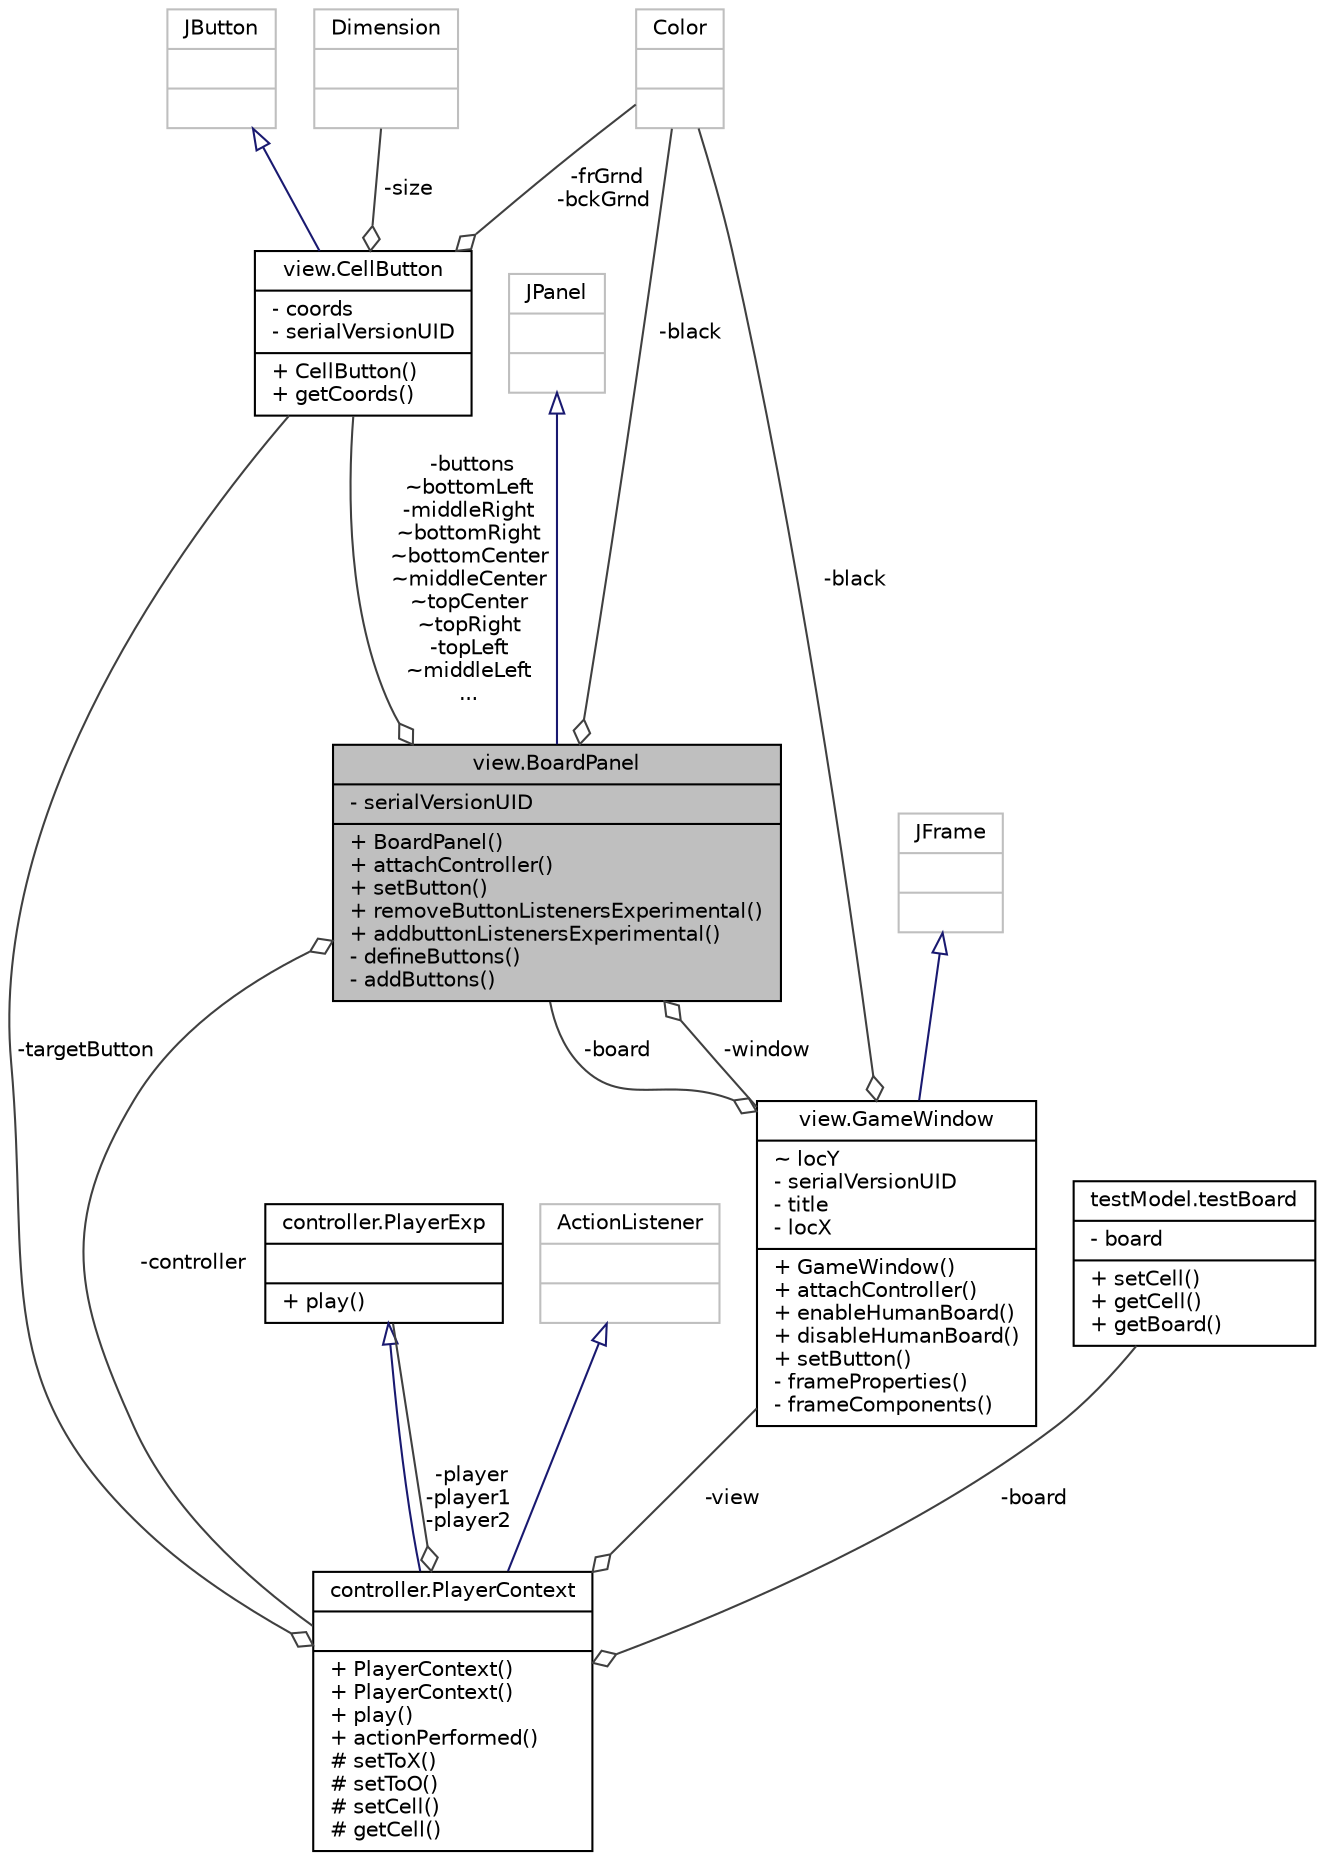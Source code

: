 digraph "view.BoardPanel"
{
  edge [fontname="Helvetica",fontsize="10",labelfontname="Helvetica",labelfontsize="10"];
  node [fontname="Helvetica",fontsize="10",shape=record];
  Node1 [label="{view.BoardPanel\n|- serialVersionUID\l|+ BoardPanel()\l+ attachController()\l+ setButton()\l+ removeButtonListenersExperimental()\l+ addbuttonListenersExperimental()\l- defineButtons()\l- addButtons()\l}",height=0.2,width=0.4,color="black", fillcolor="grey75", style="filled" fontcolor="black"];
  Node2 -> Node1 [dir="back",color="midnightblue",fontsize="10",style="solid",arrowtail="onormal",fontname="Helvetica"];
  Node2 [label="{JPanel\n||}",height=0.2,width=0.4,color="grey75", fillcolor="white", style="filled"];
  Node3 -> Node1 [color="grey25",fontsize="10",style="solid",label=" -buttons\n~bottomLeft\n-middleRight\n~bottomRight\n~bottomCenter\n~middleCenter\n~topCenter\n~topRight\n-topLeft\n~middleLeft\n..." ,arrowhead="odiamond",fontname="Helvetica"];
  Node3 [label="{view.CellButton\n|- coords\l- serialVersionUID\l|+ CellButton()\l+ getCoords()\l}",height=0.2,width=0.4,color="black", fillcolor="white", style="filled",URL="$classview_1_1_cell_button.html"];
  Node4 -> Node3 [dir="back",color="midnightblue",fontsize="10",style="solid",arrowtail="onormal",fontname="Helvetica"];
  Node4 [label="{JButton\n||}",height=0.2,width=0.4,color="grey75", fillcolor="white", style="filled"];
  Node5 -> Node3 [color="grey25",fontsize="10",style="solid",label=" -frGrnd\n-bckGrnd" ,arrowhead="odiamond",fontname="Helvetica"];
  Node5 [label="{Color\n||}",height=0.2,width=0.4,color="grey75", fillcolor="white", style="filled"];
  Node6 -> Node3 [color="grey25",fontsize="10",style="solid",label=" -size" ,arrowhead="odiamond",fontname="Helvetica"];
  Node6 [label="{Dimension\n||}",height=0.2,width=0.4,color="grey75", fillcolor="white", style="filled"];
  Node7 -> Node1 [color="grey25",fontsize="10",style="solid",label=" -controller" ,arrowhead="odiamond",fontname="Helvetica"];
  Node7 [label="{controller.PlayerContext\n||+ PlayerContext()\l+ PlayerContext()\l+ play()\l+ actionPerformed()\l# setToX()\l# setToO()\l# setCell()\l# getCell()\l}",height=0.2,width=0.4,color="black", fillcolor="white", style="filled",URL="$classcontroller_1_1_player_context.html"];
  Node8 -> Node7 [dir="back",color="midnightblue",fontsize="10",style="solid",arrowtail="onormal",fontname="Helvetica"];
  Node8 [label="{controller.PlayerExp\n||+ play()\l}",height=0.2,width=0.4,color="black", fillcolor="white", style="filled",URL="$interfacecontroller_1_1_player_exp.html"];
  Node9 -> Node7 [dir="back",color="midnightblue",fontsize="10",style="solid",arrowtail="onormal",fontname="Helvetica"];
  Node9 [label="{ActionListener\n||}",height=0.2,width=0.4,color="grey75", fillcolor="white", style="filled"];
  Node3 -> Node7 [color="grey25",fontsize="10",style="solid",label=" -targetButton" ,arrowhead="odiamond",fontname="Helvetica"];
  Node8 -> Node7 [color="grey25",fontsize="10",style="solid",label=" -player\n-player1\n-player2" ,arrowhead="odiamond",fontname="Helvetica"];
  Node10 -> Node7 [color="grey25",fontsize="10",style="solid",label=" -view" ,arrowhead="odiamond",fontname="Helvetica"];
  Node10 [label="{view.GameWindow\n|~ locY\l- serialVersionUID\l- title\l- locX\l|+ GameWindow()\l+ attachController()\l+ enableHumanBoard()\l+ disableHumanBoard()\l+ setButton()\l- frameProperties()\l- frameComponents()\l}",height=0.2,width=0.4,color="black", fillcolor="white", style="filled",URL="$classview_1_1_game_window.html"];
  Node11 -> Node10 [dir="back",color="midnightblue",fontsize="10",style="solid",arrowtail="onormal",fontname="Helvetica"];
  Node11 [label="{JFrame\n||}",height=0.2,width=0.4,color="grey75", fillcolor="white", style="filled"];
  Node1 -> Node10 [color="grey25",fontsize="10",style="solid",label=" -board" ,arrowhead="odiamond",fontname="Helvetica"];
  Node5 -> Node10 [color="grey25",fontsize="10",style="solid",label=" -black" ,arrowhead="odiamond",fontname="Helvetica"];
  Node12 -> Node7 [color="grey25",fontsize="10",style="solid",label=" -board" ,arrowhead="odiamond",fontname="Helvetica"];
  Node12 [label="{testModel.testBoard\n|- board\l|+ setCell()\l+ getCell()\l+ getBoard()\l}",height=0.2,width=0.4,color="black", fillcolor="white", style="filled",URL="$classtest_model_1_1test_board.html"];
  Node10 -> Node1 [color="grey25",fontsize="10",style="solid",label=" -window" ,arrowhead="odiamond",fontname="Helvetica"];
  Node5 -> Node1 [color="grey25",fontsize="10",style="solid",label=" -black" ,arrowhead="odiamond",fontname="Helvetica"];
}

